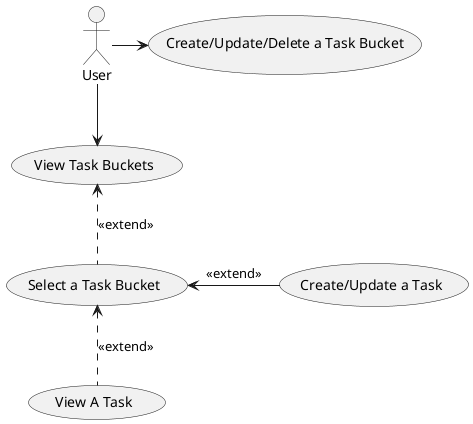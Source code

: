 @startuml
actor User
User -> (Create/Update/Delete a Task Bucket)
User --> (View Task Buckets)
 (View Task Buckets) <.. (Select a Task Bucket): <<extend>>
(Select a Task Bucket) <- (Create/Update a Task): <<extend>>
(Select a Task Bucket) <.. (View A Task): <<extend>>
@enduml